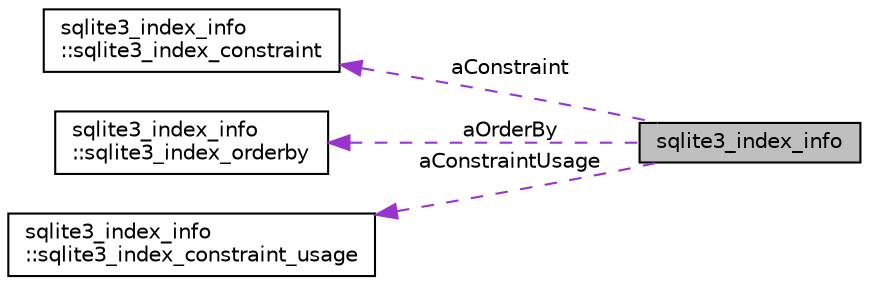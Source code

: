 digraph "sqlite3_index_info"
{
 // LATEX_PDF_SIZE
  edge [fontname="Helvetica",fontsize="10",labelfontname="Helvetica",labelfontsize="10"];
  node [fontname="Helvetica",fontsize="10",shape=record];
  rankdir="LR";
  Node1 [label="sqlite3_index_info",height=0.2,width=0.4,color="black", fillcolor="grey75", style="filled", fontcolor="black",tooltip=" "];
  Node2 -> Node1 [dir="back",color="darkorchid3",fontsize="10",style="dashed",label=" aConstraint" ,fontname="Helvetica"];
  Node2 [label="sqlite3_index_info\l::sqlite3_index_constraint",height=0.2,width=0.4,color="black", fillcolor="white", style="filled",URL="$de/dd3/sqlite3_8h.html#d5/d0f/structsqlite3__index__info_1_1sqlite3__index__constraint",tooltip=" "];
  Node3 -> Node1 [dir="back",color="darkorchid3",fontsize="10",style="dashed",label=" aOrderBy" ,fontname="Helvetica"];
  Node3 [label="sqlite3_index_info\l::sqlite3_index_orderby",height=0.2,width=0.4,color="black", fillcolor="white", style="filled",URL="$de/dd3/sqlite3_8h.html#df/d55/structsqlite3__index__info_1_1sqlite3__index__orderby",tooltip=" "];
  Node4 -> Node1 [dir="back",color="darkorchid3",fontsize="10",style="dashed",label=" aConstraintUsage" ,fontname="Helvetica"];
  Node4 [label="sqlite3_index_info\l::sqlite3_index_constraint_usage",height=0.2,width=0.4,color="black", fillcolor="white", style="filled",URL="$de/dd3/sqlite3_8h.html#d9/d5a/structsqlite3__index__info_1_1sqlite3__index__constraint__usage",tooltip=" "];
}
